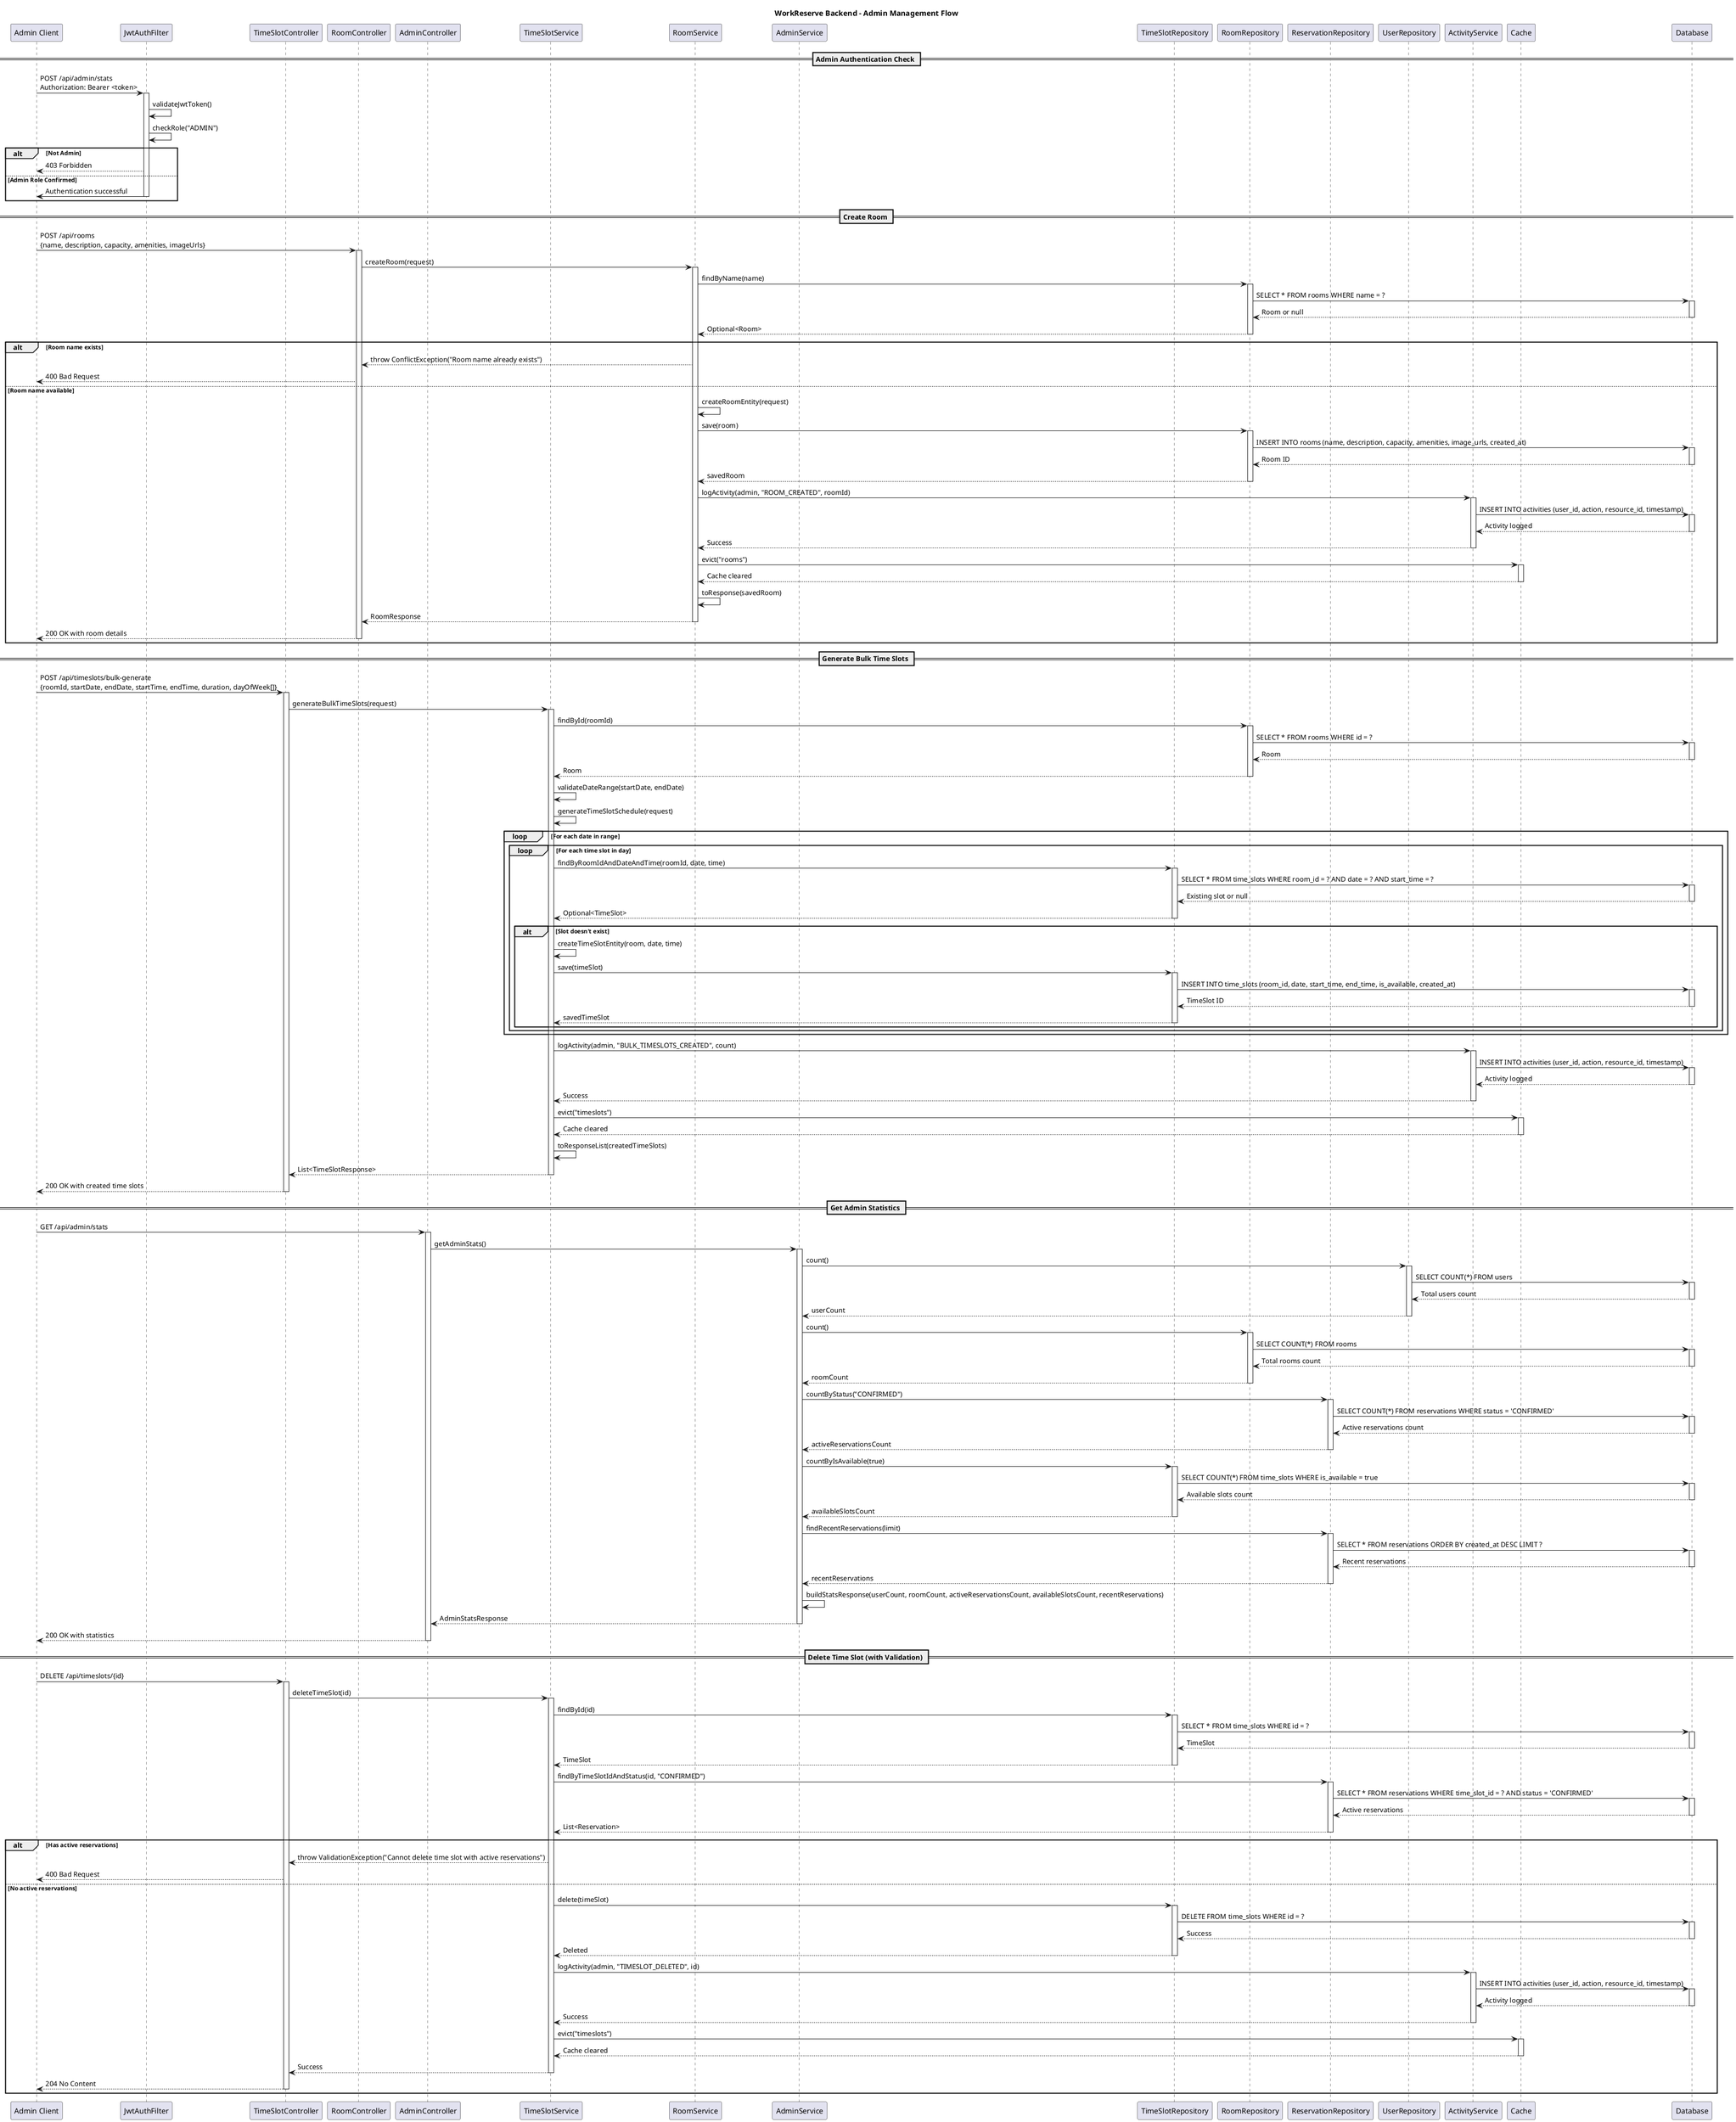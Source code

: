 @startuml Admin Management Flow
title WorkReserve Backend - Admin Management Flow

participant "Admin Client" as Admin
participant "JwtAuthFilter" as AuthFilter
participant "TimeSlotController" as TSCtrl
participant "RoomController" as RoomCtrl
participant "AdminController" as AdminCtrl
participant "TimeSlotService" as TSSvc
participant "RoomService" as RoomSvc
participant "AdminService" as AdminSvc
participant "TimeSlotRepository" as TSRepo
participant "RoomRepository" as RoomRepo
participant "ReservationRepository" as ResvRepo
participant "UserRepository" as UserRepo
participant "ActivityService" as ActivitySvc
participant "Cache" as Cache
participant "Database" as DB

== Admin Authentication Check ==

Admin -> AuthFilter: POST /api/admin/stats\nAuthorization: Bearer <token>
activate AuthFilter
AuthFilter -> AuthFilter: validateJwtToken()
AuthFilter -> AuthFilter: checkRole("ADMIN")
alt Not Admin
    AuthFilter --> Admin: 403 Forbidden
else Admin Role Confirmed
    AuthFilter -> Admin: Authentication successful
    deactivate AuthFilter
end

== Create Room ==

Admin -> RoomCtrl: POST /api/rooms\n{name, description, capacity, amenities, imageUrls}
activate RoomCtrl

RoomCtrl -> RoomSvc: createRoom(request)
activate RoomSvc

RoomSvc -> RoomRepo: findByName(name)
activate RoomRepo
RoomRepo -> DB: SELECT * FROM rooms WHERE name = ?
activate DB
DB --> RoomRepo: Room or null
deactivate DB
RoomRepo --> RoomSvc: Optional<Room>
deactivate RoomRepo

alt Room name exists
    RoomSvc --> RoomCtrl: throw ConflictException("Room name already exists")
    RoomCtrl --> Admin: 400 Bad Request
else Room name available
    RoomSvc -> RoomSvc: createRoomEntity(request)
    
    RoomSvc -> RoomRepo: save(room)
    activate RoomRepo
    RoomRepo -> DB: INSERT INTO rooms (name, description, capacity, amenities, image_urls, created_at)
    activate DB
    DB --> RoomRepo: Room ID
    deactivate DB
    RoomRepo --> RoomSvc: savedRoom
    deactivate RoomRepo
    
    RoomSvc -> ActivitySvc: logActivity(admin, "ROOM_CREATED", roomId)
    activate ActivitySvc
    ActivitySvc -> DB: INSERT INTO activities (user_id, action, resource_id, timestamp)
    activate DB
    DB --> ActivitySvc: Activity logged
    deactivate DB
    ActivitySvc --> RoomSvc: Success
    deactivate ActivitySvc
    
    RoomSvc -> Cache: evict("rooms")
    activate Cache
    Cache --> RoomSvc: Cache cleared
    deactivate Cache
    
    RoomSvc -> RoomSvc: toResponse(savedRoom)
    RoomSvc --> RoomCtrl: RoomResponse
    deactivate RoomSvc
    RoomCtrl --> Admin: 200 OK with room details
    deactivate RoomCtrl
end

== Generate Bulk Time Slots ==

Admin -> TSCtrl: POST /api/timeslots/bulk-generate\n{roomId, startDate, endDate, startTime, endTime, duration, dayOfWeek[]}
activate TSCtrl

TSCtrl -> TSSvc: generateBulkTimeSlots(request)
activate TSSvc

TSSvc -> RoomRepo: findById(roomId)
activate RoomRepo
RoomRepo -> DB: SELECT * FROM rooms WHERE id = ?
activate DB
DB --> RoomRepo: Room
deactivate DB
RoomRepo --> TSSvc: Room
deactivate RoomRepo

TSSvc -> TSSvc: validateDateRange(startDate, endDate)
TSSvc -> TSSvc: generateTimeSlotSchedule(request)

loop For each date in range
    loop For each time slot in day
        TSSvc -> TSRepo: findByRoomIdAndDateAndTime(roomId, date, time)
        activate TSRepo
        TSRepo -> DB: SELECT * FROM time_slots WHERE room_id = ? AND date = ? AND start_time = ?
        activate DB
        DB --> TSRepo: Existing slot or null
        deactivate DB
        TSRepo --> TSSvc: Optional<TimeSlot>
        deactivate TSRepo
        
        alt Slot doesn't exist
            TSSvc -> TSSvc: createTimeSlotEntity(room, date, time)
            TSSvc -> TSRepo: save(timeSlot)
            activate TSRepo
            TSRepo -> DB: INSERT INTO time_slots (room_id, date, start_time, end_time, is_available, created_at)
            activate DB
            DB --> TSRepo: TimeSlot ID
            deactivate DB
            TSRepo --> TSSvc: savedTimeSlot
            deactivate TSRepo
        end
    end
end

TSSvc -> ActivitySvc: logActivity(admin, "BULK_TIMESLOTS_CREATED", count)
activate ActivitySvc
ActivitySvc -> DB: INSERT INTO activities (user_id, action, resource_id, timestamp)
activate DB
DB --> ActivitySvc: Activity logged
deactivate DB
ActivitySvc --> TSSvc: Success
deactivate ActivitySvc

TSSvc -> Cache: evict("timeslots")
activate Cache
Cache --> TSSvc: Cache cleared
deactivate Cache

TSSvc -> TSSvc: toResponseList(createdTimeSlots)
TSSvc --> TSCtrl: List<TimeSlotResponse>
deactivate TSSvc
TSCtrl --> Admin: 200 OK with created time slots
deactivate TSCtrl

== Get Admin Statistics ==

Admin -> AdminCtrl: GET /api/admin/stats
activate AdminCtrl

AdminCtrl -> AdminSvc: getAdminStats()
activate AdminSvc

AdminSvc -> UserRepo: count()
activate UserRepo
UserRepo -> DB: SELECT COUNT(*) FROM users
activate DB
DB --> UserRepo: Total users count
deactivate DB
UserRepo --> AdminSvc: userCount
deactivate UserRepo

AdminSvc -> RoomRepo: count()
activate RoomRepo
RoomRepo -> DB: SELECT COUNT(*) FROM rooms
activate DB
DB --> RoomRepo: Total rooms count
deactivate DB
RoomRepo --> AdminSvc: roomCount
deactivate RoomRepo

AdminSvc -> ResvRepo: countByStatus("CONFIRMED")
activate ResvRepo
ResvRepo -> DB: SELECT COUNT(*) FROM reservations WHERE status = 'CONFIRMED'
activate DB
DB --> ResvRepo: Active reservations count
deactivate DB
ResvRepo --> AdminSvc: activeReservationsCount
deactivate ResvRepo

AdminSvc -> TSRepo: countByIsAvailable(true)
activate TSRepo
TSRepo -> DB: SELECT COUNT(*) FROM time_slots WHERE is_available = true
activate DB
DB --> TSRepo: Available slots count
deactivate DB
TSRepo --> AdminSvc: availableSlotsCount
deactivate TSRepo

AdminSvc -> ResvRepo: findRecentReservations(limit)
activate ResvRepo
ResvRepo -> DB: SELECT * FROM reservations ORDER BY created_at DESC LIMIT ?
activate DB
DB --> ResvRepo: Recent reservations
deactivate DB
ResvRepo --> AdminSvc: recentReservations
deactivate ResvRepo

AdminSvc -> AdminSvc: buildStatsResponse(userCount, roomCount, activeReservationsCount, availableSlotsCount, recentReservations)
AdminSvc --> AdminCtrl: AdminStatsResponse
deactivate AdminSvc
AdminCtrl --> Admin: 200 OK with statistics
deactivate AdminCtrl

== Delete Time Slot (with Validation) ==

Admin -> TSCtrl: DELETE /api/timeslots/{id}
activate TSCtrl

TSCtrl -> TSSvc: deleteTimeSlot(id)
activate TSSvc

TSSvc -> TSRepo: findById(id)
activate TSRepo
TSRepo -> DB: SELECT * FROM time_slots WHERE id = ?
activate DB
DB --> TSRepo: TimeSlot
deactivate DB
TSRepo --> TSSvc: TimeSlot
deactivate TSRepo

TSSvc -> ResvRepo: findByTimeSlotIdAndStatus(id, "CONFIRMED")
activate ResvRepo
ResvRepo -> DB: SELECT * FROM reservations WHERE time_slot_id = ? AND status = 'CONFIRMED'
activate DB
DB --> ResvRepo: Active reservations
deactivate DB
ResvRepo --> TSSvc: List<Reservation>
deactivate ResvRepo

alt Has active reservations
    TSSvc --> TSCtrl: throw ValidationException("Cannot delete time slot with active reservations")
    TSCtrl --> Admin: 400 Bad Request
else No active reservations
    TSSvc -> TSRepo: delete(timeSlot)
    activate TSRepo
    TSRepo -> DB: DELETE FROM time_slots WHERE id = ?
    activate DB
    DB --> TSRepo: Success
    deactivate DB
    TSRepo --> TSSvc: Deleted
    deactivate TSRepo
    
    TSSvc -> ActivitySvc: logActivity(admin, "TIMESLOT_DELETED", id)
    activate ActivitySvc
    ActivitySvc -> DB: INSERT INTO activities (user_id, action, resource_id, timestamp)
    activate DB
    DB --> ActivitySvc: Activity logged
    deactivate DB
    ActivitySvc --> TSSvc: Success
    deactivate ActivitySvc
    
    TSSvc -> Cache: evict("timeslots")
    activate Cache
    Cache --> TSSvc: Cache cleared
    deactivate Cache
    
    TSSvc --> TSCtrl: Success
    deactivate TSSvc
    TSCtrl --> Admin: 204 No Content
    deactivate TSCtrl
end

@enduml
